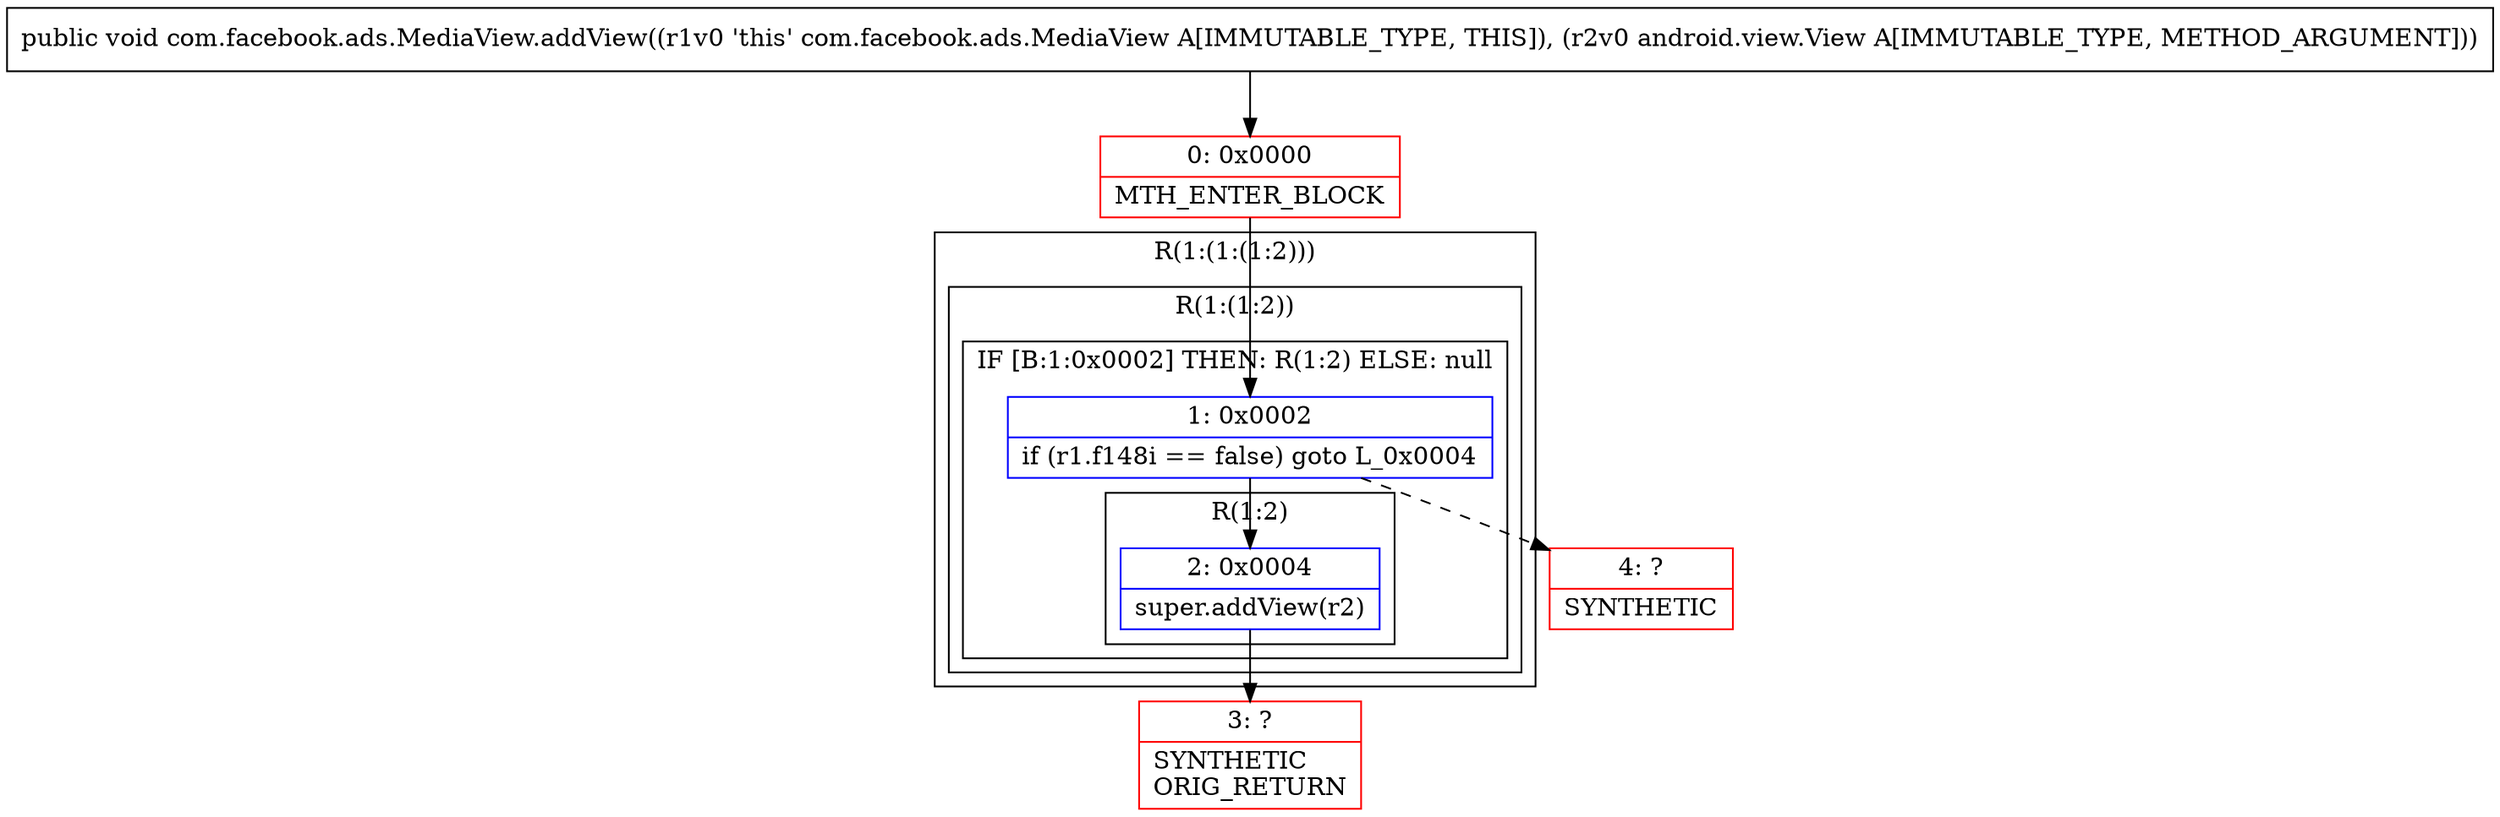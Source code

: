 digraph "CFG forcom.facebook.ads.MediaView.addView(Landroid\/view\/View;)V" {
subgraph cluster_Region_191364720 {
label = "R(1:(1:(1:2)))";
node [shape=record,color=blue];
subgraph cluster_Region_1741932164 {
label = "R(1:(1:2))";
node [shape=record,color=blue];
subgraph cluster_IfRegion_1024812547 {
label = "IF [B:1:0x0002] THEN: R(1:2) ELSE: null";
node [shape=record,color=blue];
Node_1 [shape=record,label="{1\:\ 0x0002|if (r1.f148i == false) goto L_0x0004\l}"];
subgraph cluster_Region_347080601 {
label = "R(1:2)";
node [shape=record,color=blue];
Node_2 [shape=record,label="{2\:\ 0x0004|super.addView(r2)\l}"];
}
}
}
}
Node_0 [shape=record,color=red,label="{0\:\ 0x0000|MTH_ENTER_BLOCK\l}"];
Node_3 [shape=record,color=red,label="{3\:\ ?|SYNTHETIC\lORIG_RETURN\l}"];
Node_4 [shape=record,color=red,label="{4\:\ ?|SYNTHETIC\l}"];
MethodNode[shape=record,label="{public void com.facebook.ads.MediaView.addView((r1v0 'this' com.facebook.ads.MediaView A[IMMUTABLE_TYPE, THIS]), (r2v0 android.view.View A[IMMUTABLE_TYPE, METHOD_ARGUMENT])) }"];
MethodNode -> Node_0;
Node_1 -> Node_2;
Node_1 -> Node_4[style=dashed];
Node_2 -> Node_3;
Node_0 -> Node_1;
}

